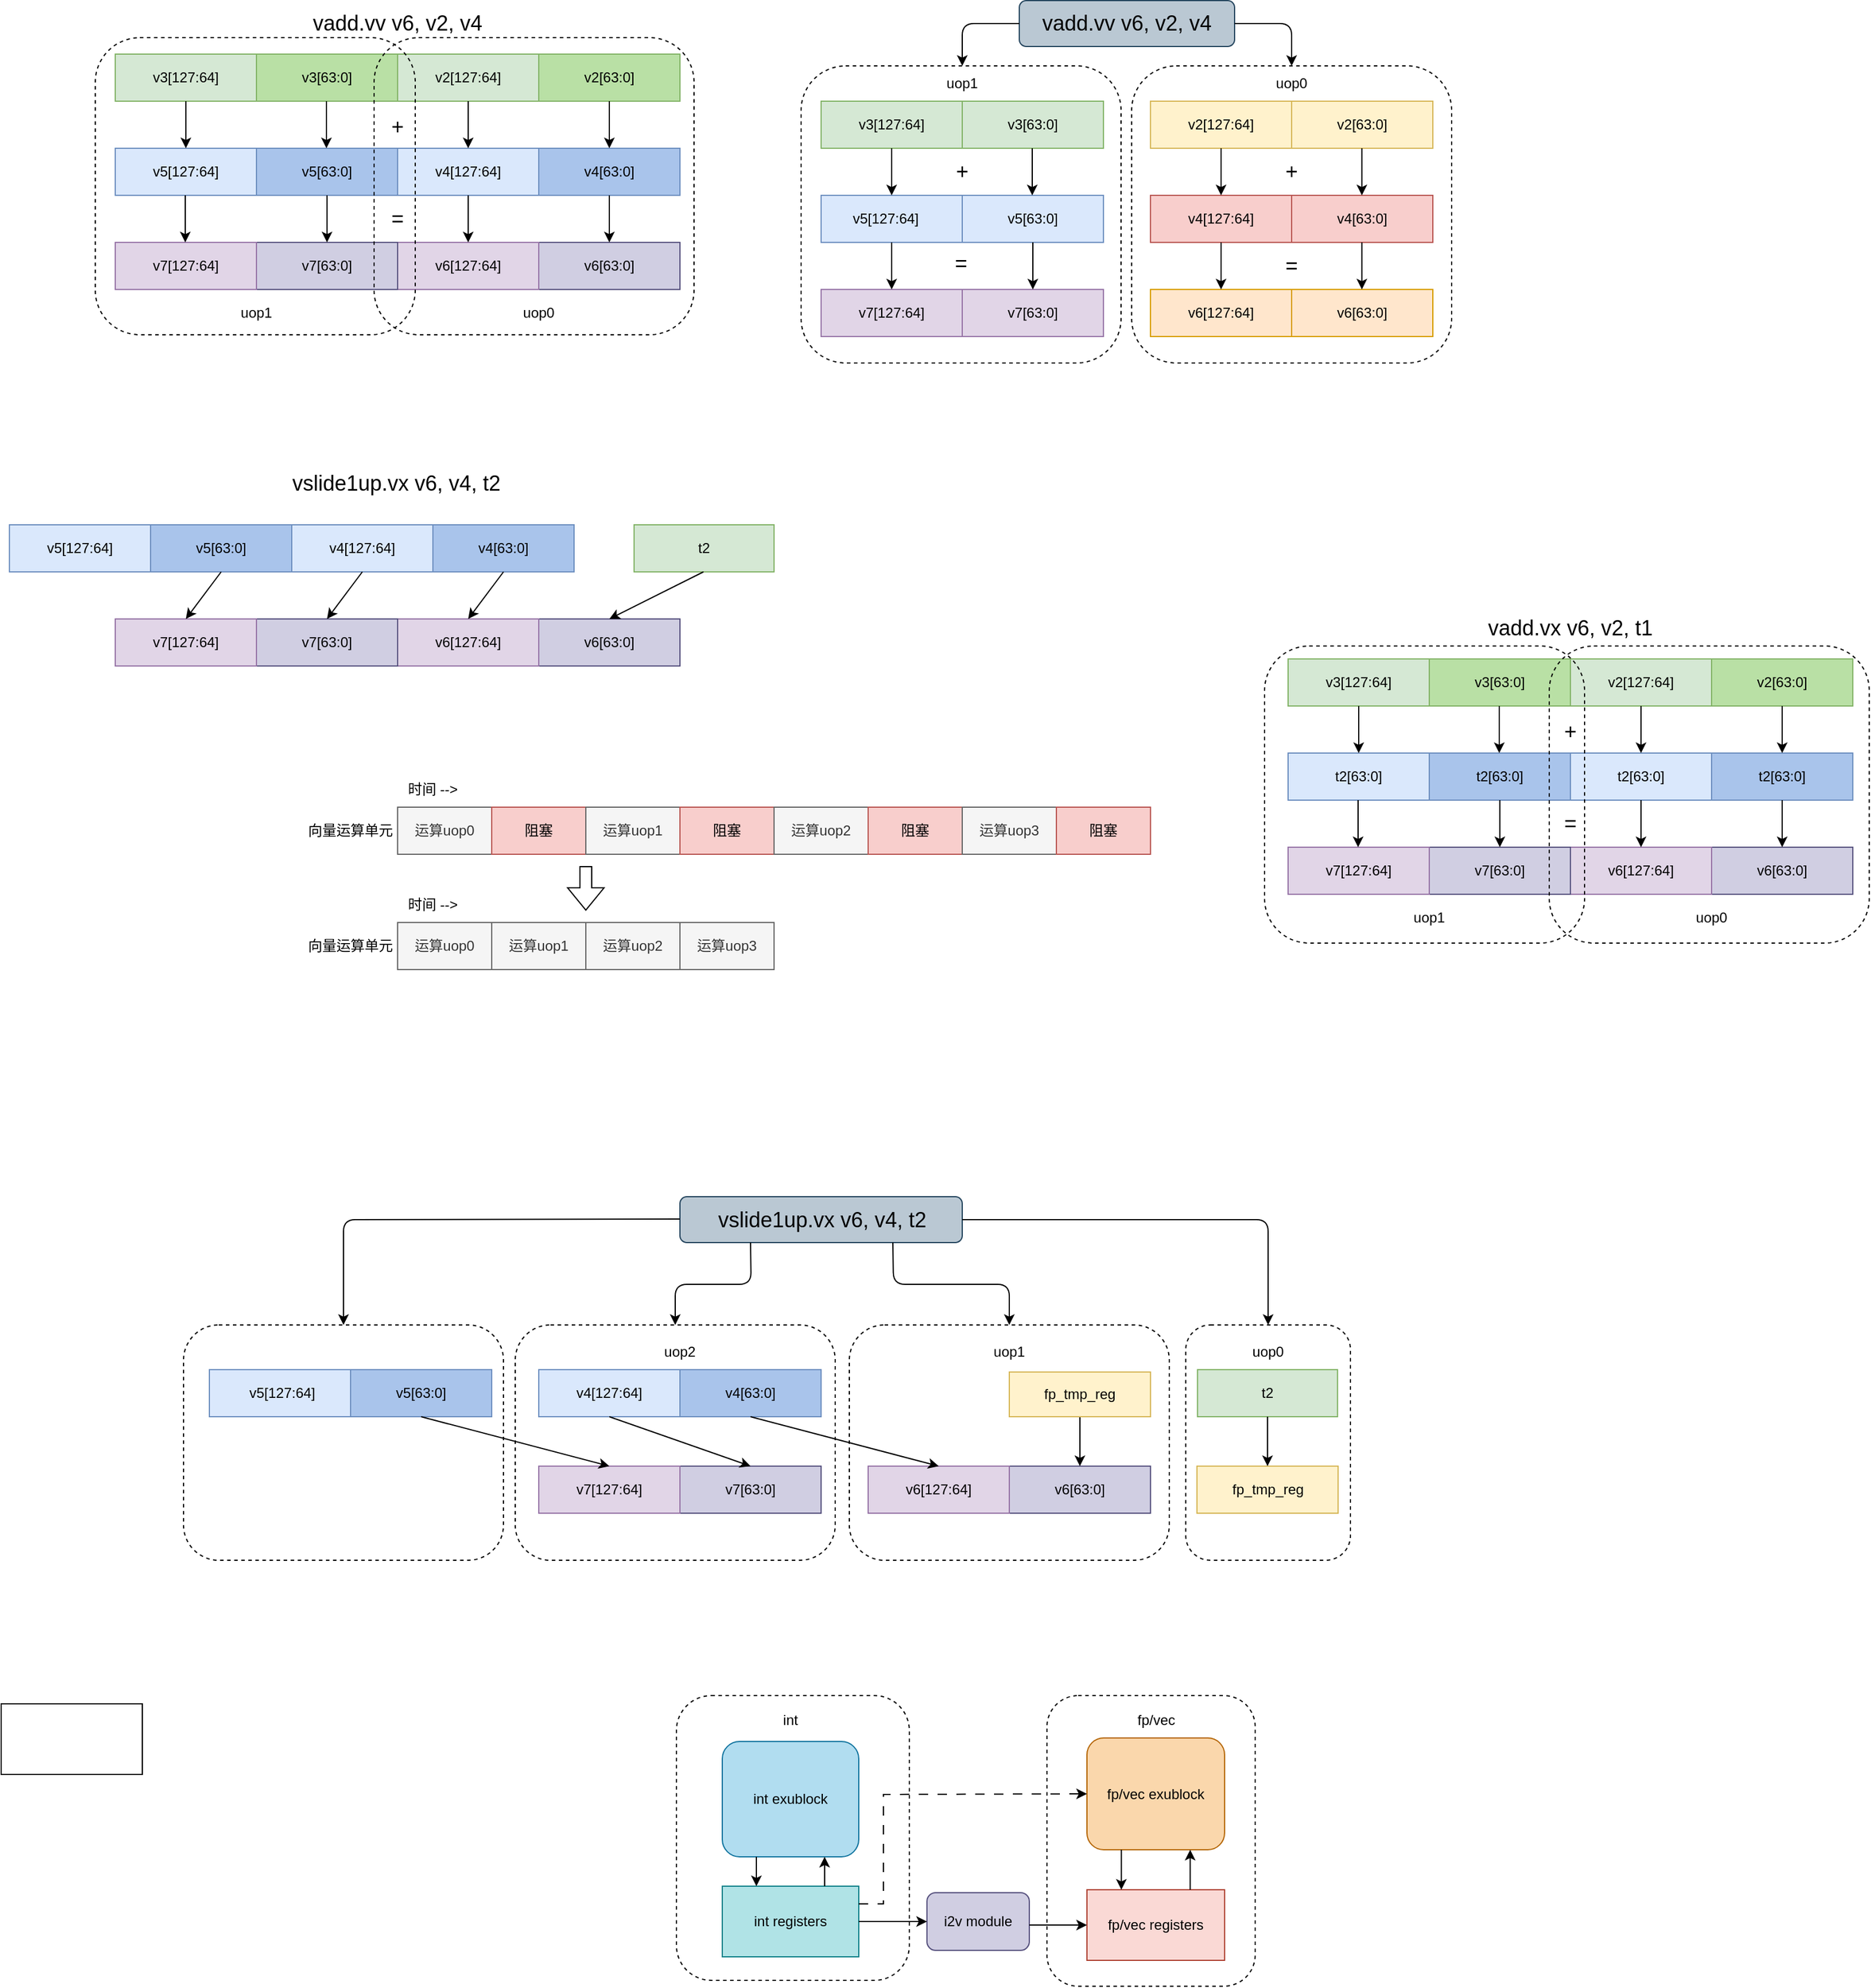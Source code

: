 <mxfile version="22.0.8" type="github">
  <diagram name="第 1 页" id="FMDYcHruHx87ImfanRCs">
    <mxGraphModel dx="1636" dy="1133" grid="0" gridSize="10" guides="1" tooltips="1" connect="1" arrows="1" fold="1" page="0" pageScale="1" pageWidth="827" pageHeight="1169" math="0" shadow="0">
      <root>
        <mxCell id="0" />
        <mxCell id="1" parent="0" />
        <mxCell id="nwcWhuCMGvPARK6hTbSf-47" value="" style="rounded=1;whiteSpace=wrap;html=1;dashed=1;" vertex="1" parent="1">
          <mxGeometry x="952" y="1515" width="177" height="247" as="geometry" />
        </mxCell>
        <mxCell id="nwcWhuCMGvPARK6hTbSf-46" value="" style="rounded=1;whiteSpace=wrap;html=1;dashed=1;" vertex="1" parent="1">
          <mxGeometry x="637" y="1515" width="198" height="242" as="geometry" />
        </mxCell>
        <mxCell id="shXEQwMUXTswchXLRd_X-8" value="" style="rounded=1;whiteSpace=wrap;html=1;dashed=1;" parent="1" vertex="1">
          <mxGeometry x="1070" y="1200" width="140" height="200" as="geometry" />
        </mxCell>
        <mxCell id="shXEQwMUXTswchXLRd_X-7" value="" style="rounded=1;whiteSpace=wrap;html=1;dashed=1;" parent="1" vertex="1">
          <mxGeometry x="218" y="1200" width="272" height="200" as="geometry" />
        </mxCell>
        <mxCell id="shXEQwMUXTswchXLRd_X-6" value="" style="rounded=1;whiteSpace=wrap;html=1;dashed=1;" parent="1" vertex="1">
          <mxGeometry x="500" y="1200" width="272" height="200" as="geometry" />
        </mxCell>
        <mxCell id="shXEQwMUXTswchXLRd_X-4" value="" style="rounded=1;whiteSpace=wrap;html=1;dashed=1;" parent="1" vertex="1">
          <mxGeometry x="784" y="1200" width="272" height="200" as="geometry" />
        </mxCell>
        <mxCell id="zCqq2SSyFPtlHi65_bJa-1" value="" style="rounded=1;whiteSpace=wrap;html=1;fillColor=#bac8d3;strokeColor=#23445d;" parent="1" vertex="1">
          <mxGeometry x="928.5" y="74.5" width="183" height="39" as="geometry" />
        </mxCell>
        <mxCell id="wy_IWel_Dc7Mo03PEmRR-122" value="" style="rounded=1;whiteSpace=wrap;html=1;dashed=1;" parent="1" vertex="1">
          <mxGeometry x="1024" y="130" width="272" height="252.5" as="geometry" />
        </mxCell>
        <mxCell id="wy_IWel_Dc7Mo03PEmRR-105" value="" style="rounded=1;whiteSpace=wrap;html=1;dashed=1;" parent="1" vertex="1">
          <mxGeometry x="743" y="130" width="272" height="252.5" as="geometry" />
        </mxCell>
        <mxCell id="cZkUHqmXnmO7Fv6U_V5v-17" value="" style="rounded=0;whiteSpace=wrap;html=1;fillColor=#B9E0A5;strokeColor=#82b366;" parent="1" vertex="1">
          <mxGeometry x="520" y="120" width="120" height="40" as="geometry" />
        </mxCell>
        <mxCell id="cZkUHqmXnmO7Fv6U_V5v-18" value="" style="rounded=0;whiteSpace=wrap;html=1;fillColor=#d5e8d4;strokeColor=#82b366;" parent="1" vertex="1">
          <mxGeometry x="400" y="120" width="120" height="40" as="geometry" />
        </mxCell>
        <mxCell id="cZkUHqmXnmO7Fv6U_V5v-19" value="" style="rounded=0;whiteSpace=wrap;html=1;fillColor=#B9E0A5;strokeColor=#82b366;" parent="1" vertex="1">
          <mxGeometry x="280" y="120" width="120" height="40" as="geometry" />
        </mxCell>
        <mxCell id="cZkUHqmXnmO7Fv6U_V5v-20" value="" style="rounded=0;whiteSpace=wrap;html=1;fillColor=#d5e8d4;strokeColor=#82b366;" parent="1" vertex="1">
          <mxGeometry x="160" y="120" width="120" height="40" as="geometry" />
        </mxCell>
        <mxCell id="cZkUHqmXnmO7Fv6U_V5v-26" value="v3[127:64]" style="text;html=1;strokeColor=none;fillColor=none;align=center;verticalAlign=middle;whiteSpace=wrap;rounded=0;" parent="1" vertex="1">
          <mxGeometry x="190" y="125" width="60" height="30" as="geometry" />
        </mxCell>
        <mxCell id="cZkUHqmXnmO7Fv6U_V5v-30" value="v3[63:0]" style="text;html=1;strokeColor=none;fillColor=none;align=center;verticalAlign=middle;whiteSpace=wrap;rounded=0;" parent="1" vertex="1">
          <mxGeometry x="310" y="125" width="60" height="30" as="geometry" />
        </mxCell>
        <mxCell id="cZkUHqmXnmO7Fv6U_V5v-32" value="v2[127:64]" style="text;html=1;strokeColor=none;fillColor=none;align=center;verticalAlign=middle;whiteSpace=wrap;rounded=0;" parent="1" vertex="1">
          <mxGeometry x="430" y="125" width="60" height="30" as="geometry" />
        </mxCell>
        <mxCell id="cZkUHqmXnmO7Fv6U_V5v-34" value="v2[63:0]" style="text;html=1;strokeColor=none;fillColor=none;align=center;verticalAlign=middle;whiteSpace=wrap;rounded=0;" parent="1" vertex="1">
          <mxGeometry x="550" y="125" width="60" height="30" as="geometry" />
        </mxCell>
        <mxCell id="cZkUHqmXnmO7Fv6U_V5v-47" value="" style="rounded=0;whiteSpace=wrap;html=1;fillColor=#A9C4EB;strokeColor=#6c8ebf;" parent="1" vertex="1">
          <mxGeometry x="520" y="200" width="120" height="40" as="geometry" />
        </mxCell>
        <mxCell id="cZkUHqmXnmO7Fv6U_V5v-48" value="" style="rounded=0;whiteSpace=wrap;html=1;fillColor=#dae8fc;strokeColor=#6c8ebf;" parent="1" vertex="1">
          <mxGeometry x="400" y="200" width="120" height="40" as="geometry" />
        </mxCell>
        <mxCell id="cZkUHqmXnmO7Fv6U_V5v-49" value="" style="rounded=0;whiteSpace=wrap;html=1;fillColor=#A9C4EB;strokeColor=#6c8ebf;" parent="1" vertex="1">
          <mxGeometry x="280" y="200" width="120" height="40" as="geometry" />
        </mxCell>
        <mxCell id="cZkUHqmXnmO7Fv6U_V5v-50" value="" style="rounded=0;whiteSpace=wrap;html=1;fillColor=#dae8fc;strokeColor=#6c8ebf;" parent="1" vertex="1">
          <mxGeometry x="160" y="200" width="120" height="40" as="geometry" />
        </mxCell>
        <mxCell id="cZkUHqmXnmO7Fv6U_V5v-51" value="v5[127:64]" style="text;html=1;strokeColor=none;fillColor=none;align=center;verticalAlign=middle;whiteSpace=wrap;rounded=0;" parent="1" vertex="1">
          <mxGeometry x="190" y="205" width="60" height="30" as="geometry" />
        </mxCell>
        <mxCell id="cZkUHqmXnmO7Fv6U_V5v-52" value="v5[63:0]" style="text;html=1;strokeColor=none;fillColor=none;align=center;verticalAlign=middle;whiteSpace=wrap;rounded=0;" parent="1" vertex="1">
          <mxGeometry x="310" y="205" width="60" height="30" as="geometry" />
        </mxCell>
        <mxCell id="cZkUHqmXnmO7Fv6U_V5v-53" value="v4[127:64]" style="text;html=1;strokeColor=none;fillColor=none;align=center;verticalAlign=middle;whiteSpace=wrap;rounded=0;" parent="1" vertex="1">
          <mxGeometry x="430" y="205" width="60" height="30" as="geometry" />
        </mxCell>
        <mxCell id="cZkUHqmXnmO7Fv6U_V5v-54" value="v4[63:0]" style="text;html=1;strokeColor=none;fillColor=none;align=center;verticalAlign=middle;whiteSpace=wrap;rounded=0;" parent="1" vertex="1">
          <mxGeometry x="550" y="205" width="60" height="30" as="geometry" />
        </mxCell>
        <mxCell id="cZkUHqmXnmO7Fv6U_V5v-55" value="" style="rounded=0;whiteSpace=wrap;html=1;fillColor=#d0cee2;strokeColor=#56517e;" parent="1" vertex="1">
          <mxGeometry x="400" y="280" width="240" height="40" as="geometry" />
        </mxCell>
        <mxCell id="cZkUHqmXnmO7Fv6U_V5v-56" value="" style="rounded=0;whiteSpace=wrap;html=1;fillColor=#e1d5e7;strokeColor=#9673a6;" parent="1" vertex="1">
          <mxGeometry x="400" y="280" width="120" height="40" as="geometry" />
        </mxCell>
        <mxCell id="cZkUHqmXnmO7Fv6U_V5v-57" value="" style="rounded=0;whiteSpace=wrap;html=1;fillColor=#d0cee2;strokeColor=#56517e;" parent="1" vertex="1">
          <mxGeometry x="280" y="280" width="120" height="40" as="geometry" />
        </mxCell>
        <mxCell id="cZkUHqmXnmO7Fv6U_V5v-58" value="" style="rounded=0;whiteSpace=wrap;html=1;fillColor=#e1d5e7;strokeColor=#9673a6;" parent="1" vertex="1">
          <mxGeometry x="160" y="280" width="120" height="40" as="geometry" />
        </mxCell>
        <mxCell id="cZkUHqmXnmO7Fv6U_V5v-59" value="v7[127:64]" style="text;html=1;strokeColor=none;fillColor=none;align=center;verticalAlign=middle;whiteSpace=wrap;rounded=0;" parent="1" vertex="1">
          <mxGeometry x="190" y="285" width="60" height="30" as="geometry" />
        </mxCell>
        <mxCell id="cZkUHqmXnmO7Fv6U_V5v-60" value="v7[63:0]" style="text;html=1;strokeColor=none;fillColor=none;align=center;verticalAlign=middle;whiteSpace=wrap;rounded=0;" parent="1" vertex="1">
          <mxGeometry x="310" y="285" width="60" height="30" as="geometry" />
        </mxCell>
        <mxCell id="cZkUHqmXnmO7Fv6U_V5v-61" value="v6[127:64]" style="text;html=1;strokeColor=none;fillColor=none;align=center;verticalAlign=middle;whiteSpace=wrap;rounded=0;" parent="1" vertex="1">
          <mxGeometry x="430" y="285" width="60" height="30" as="geometry" />
        </mxCell>
        <mxCell id="cZkUHqmXnmO7Fv6U_V5v-62" value="v6[63:0]" style="text;html=1;strokeColor=none;fillColor=none;align=center;verticalAlign=middle;whiteSpace=wrap;rounded=0;" parent="1" vertex="1">
          <mxGeometry x="550" y="285" width="60" height="30" as="geometry" />
        </mxCell>
        <mxCell id="wy_IWel_Dc7Mo03PEmRR-1" value="&lt;font style=&quot;font-size: 18px;&quot;&gt;+&lt;/font&gt;" style="text;html=1;strokeColor=none;fillColor=none;align=center;verticalAlign=middle;whiteSpace=wrap;rounded=0;" parent="1" vertex="1">
          <mxGeometry x="370" y="167" width="60" height="30" as="geometry" />
        </mxCell>
        <mxCell id="wy_IWel_Dc7Mo03PEmRR-2" value="&lt;font style=&quot;font-size: 18px;&quot;&gt;=&lt;/font&gt;" style="text;html=1;strokeColor=none;fillColor=none;align=center;verticalAlign=middle;whiteSpace=wrap;rounded=0;" parent="1" vertex="1">
          <mxGeometry x="370" y="245" width="60" height="30" as="geometry" />
        </mxCell>
        <mxCell id="wy_IWel_Dc7Mo03PEmRR-4" value="&lt;font style=&quot;font-size: 18px;&quot;&gt;vadd.vv v6, v2, v4&lt;/font&gt;" style="text;html=1;strokeColor=none;fillColor=none;align=center;verticalAlign=middle;whiteSpace=wrap;rounded=0;" parent="1" vertex="1">
          <mxGeometry x="310" y="79" width="180" height="30" as="geometry" />
        </mxCell>
        <mxCell id="wy_IWel_Dc7Mo03PEmRR-19" value="" style="endArrow=classic;html=1;rounded=0;exitX=0.5;exitY=1;exitDx=0;exitDy=0;" parent="1" source="cZkUHqmXnmO7Fv6U_V5v-20" edge="1">
          <mxGeometry width="50" height="50" relative="1" as="geometry">
            <mxPoint x="800" y="610" as="sourcePoint" />
            <mxPoint x="220" y="200" as="targetPoint" />
          </mxGeometry>
        </mxCell>
        <mxCell id="wy_IWel_Dc7Mo03PEmRR-20" value="" style="endArrow=classic;html=1;rounded=0;exitX=0.5;exitY=1;exitDx=0;exitDy=0;" parent="1" edge="1">
          <mxGeometry width="50" height="50" relative="1" as="geometry">
            <mxPoint x="219.5" y="240" as="sourcePoint" />
            <mxPoint x="219.5" y="280" as="targetPoint" />
          </mxGeometry>
        </mxCell>
        <mxCell id="wy_IWel_Dc7Mo03PEmRR-21" value="" style="endArrow=classic;html=1;rounded=0;exitX=0.5;exitY=1;exitDx=0;exitDy=0;" parent="1" edge="1">
          <mxGeometry width="50" height="50" relative="1" as="geometry">
            <mxPoint x="339.5" y="160" as="sourcePoint" />
            <mxPoint x="339.5" y="200" as="targetPoint" />
          </mxGeometry>
        </mxCell>
        <mxCell id="wy_IWel_Dc7Mo03PEmRR-24" value="" style="endArrow=classic;html=1;rounded=0;exitX=0.5;exitY=1;exitDx=0;exitDy=0;entryX=0.5;entryY=0;entryDx=0;entryDy=0;" parent="1" source="cZkUHqmXnmO7Fv6U_V5v-49" target="cZkUHqmXnmO7Fv6U_V5v-57" edge="1">
          <mxGeometry width="50" height="50" relative="1" as="geometry">
            <mxPoint x="260" y="200" as="sourcePoint" />
            <mxPoint x="260" y="240" as="targetPoint" />
          </mxGeometry>
        </mxCell>
        <mxCell id="wy_IWel_Dc7Mo03PEmRR-25" value="" style="endArrow=classic;html=1;rounded=0;exitX=0.5;exitY=1;exitDx=0;exitDy=0;entryX=0.5;entryY=0;entryDx=0;entryDy=0;" parent="1" source="cZkUHqmXnmO7Fv6U_V5v-18" target="cZkUHqmXnmO7Fv6U_V5v-48" edge="1">
          <mxGeometry width="50" height="50" relative="1" as="geometry">
            <mxPoint x="349.5" y="170" as="sourcePoint" />
            <mxPoint x="349.5" y="210" as="targetPoint" />
          </mxGeometry>
        </mxCell>
        <mxCell id="wy_IWel_Dc7Mo03PEmRR-26" value="" style="endArrow=classic;html=1;rounded=0;exitX=0.5;exitY=1;exitDx=0;exitDy=0;entryX=0.5;entryY=0;entryDx=0;entryDy=0;" parent="1" source="cZkUHqmXnmO7Fv6U_V5v-17" target="cZkUHqmXnmO7Fv6U_V5v-47" edge="1">
          <mxGeometry width="50" height="50" relative="1" as="geometry">
            <mxPoint x="470" y="170" as="sourcePoint" />
            <mxPoint x="470" y="210" as="targetPoint" />
          </mxGeometry>
        </mxCell>
        <mxCell id="wy_IWel_Dc7Mo03PEmRR-27" value="" style="endArrow=classic;html=1;rounded=0;exitX=0.5;exitY=1;exitDx=0;exitDy=0;entryX=0.5;entryY=0;entryDx=0;entryDy=0;" parent="1" source="cZkUHqmXnmO7Fv6U_V5v-48" target="cZkUHqmXnmO7Fv6U_V5v-56" edge="1">
          <mxGeometry width="50" height="50" relative="1" as="geometry">
            <mxPoint x="590" y="170" as="sourcePoint" />
            <mxPoint x="590" y="210" as="targetPoint" />
          </mxGeometry>
        </mxCell>
        <mxCell id="wy_IWel_Dc7Mo03PEmRR-28" value="" style="endArrow=classic;html=1;rounded=0;exitX=0.5;exitY=1;exitDx=0;exitDy=0;entryX=0.75;entryY=0;entryDx=0;entryDy=0;" parent="1" source="cZkUHqmXnmO7Fv6U_V5v-47" target="cZkUHqmXnmO7Fv6U_V5v-55" edge="1">
          <mxGeometry width="50" height="50" relative="1" as="geometry">
            <mxPoint x="470" y="245" as="sourcePoint" />
            <mxPoint x="470" y="290" as="targetPoint" />
          </mxGeometry>
        </mxCell>
        <mxCell id="wy_IWel_Dc7Mo03PEmRR-37" value="" style="rounded=0;whiteSpace=wrap;html=1;fillColor=#A9C4EB;strokeColor=#6c8ebf;" parent="1" vertex="1">
          <mxGeometry x="430" y="520" width="120" height="40" as="geometry" />
        </mxCell>
        <mxCell id="wy_IWel_Dc7Mo03PEmRR-38" value="" style="rounded=0;whiteSpace=wrap;html=1;fillColor=#dae8fc;strokeColor=#6c8ebf;" parent="1" vertex="1">
          <mxGeometry x="310" y="520" width="120" height="40" as="geometry" />
        </mxCell>
        <mxCell id="wy_IWel_Dc7Mo03PEmRR-39" value="" style="rounded=0;whiteSpace=wrap;html=1;fillColor=#A9C4EB;strokeColor=#6c8ebf;" parent="1" vertex="1">
          <mxGeometry x="190" y="520" width="120" height="40" as="geometry" />
        </mxCell>
        <mxCell id="wy_IWel_Dc7Mo03PEmRR-40" value="" style="rounded=0;whiteSpace=wrap;html=1;fillColor=#dae8fc;strokeColor=#6c8ebf;" parent="1" vertex="1">
          <mxGeometry x="70" y="520" width="120" height="40" as="geometry" />
        </mxCell>
        <mxCell id="wy_IWel_Dc7Mo03PEmRR-41" value="v5[127:64]" style="text;html=1;strokeColor=none;fillColor=none;align=center;verticalAlign=middle;whiteSpace=wrap;rounded=0;" parent="1" vertex="1">
          <mxGeometry x="100" y="525" width="60" height="30" as="geometry" />
        </mxCell>
        <mxCell id="wy_IWel_Dc7Mo03PEmRR-42" value="v5[63:0]" style="text;html=1;strokeColor=none;fillColor=none;align=center;verticalAlign=middle;whiteSpace=wrap;rounded=0;" parent="1" vertex="1">
          <mxGeometry x="220" y="525" width="60" height="30" as="geometry" />
        </mxCell>
        <mxCell id="wy_IWel_Dc7Mo03PEmRR-43" value="v4[127:64]" style="text;html=1;strokeColor=none;fillColor=none;align=center;verticalAlign=middle;whiteSpace=wrap;rounded=0;" parent="1" vertex="1">
          <mxGeometry x="340" y="525" width="60" height="30" as="geometry" />
        </mxCell>
        <mxCell id="wy_IWel_Dc7Mo03PEmRR-44" value="v4[63:0]" style="text;html=1;strokeColor=none;fillColor=none;align=center;verticalAlign=middle;whiteSpace=wrap;rounded=0;" parent="1" vertex="1">
          <mxGeometry x="460" y="525" width="60" height="30" as="geometry" />
        </mxCell>
        <mxCell id="wy_IWel_Dc7Mo03PEmRR-45" value="" style="rounded=0;whiteSpace=wrap;html=1;fillColor=#d0cee2;strokeColor=#56517e;" parent="1" vertex="1">
          <mxGeometry x="400" y="600" width="240" height="40" as="geometry" />
        </mxCell>
        <mxCell id="wy_IWel_Dc7Mo03PEmRR-46" value="" style="rounded=0;whiteSpace=wrap;html=1;fillColor=#e1d5e7;strokeColor=#9673a6;" parent="1" vertex="1">
          <mxGeometry x="400" y="600" width="120" height="40" as="geometry" />
        </mxCell>
        <mxCell id="wy_IWel_Dc7Mo03PEmRR-47" value="" style="rounded=0;whiteSpace=wrap;html=1;fillColor=#d0cee2;strokeColor=#56517e;" parent="1" vertex="1">
          <mxGeometry x="280" y="600" width="120" height="40" as="geometry" />
        </mxCell>
        <mxCell id="wy_IWel_Dc7Mo03PEmRR-48" value="" style="rounded=0;whiteSpace=wrap;html=1;fillColor=#e1d5e7;strokeColor=#9673a6;" parent="1" vertex="1">
          <mxGeometry x="160" y="600" width="120" height="40" as="geometry" />
        </mxCell>
        <mxCell id="wy_IWel_Dc7Mo03PEmRR-49" value="v7[127:64]" style="text;html=1;strokeColor=none;fillColor=none;align=center;verticalAlign=middle;whiteSpace=wrap;rounded=0;" parent="1" vertex="1">
          <mxGeometry x="190" y="605" width="60" height="30" as="geometry" />
        </mxCell>
        <mxCell id="wy_IWel_Dc7Mo03PEmRR-50" value="v7[63:0]" style="text;html=1;strokeColor=none;fillColor=none;align=center;verticalAlign=middle;whiteSpace=wrap;rounded=0;" parent="1" vertex="1">
          <mxGeometry x="310" y="605" width="60" height="30" as="geometry" />
        </mxCell>
        <mxCell id="wy_IWel_Dc7Mo03PEmRR-51" value="v6[127:64]" style="text;html=1;strokeColor=none;fillColor=none;align=center;verticalAlign=middle;whiteSpace=wrap;rounded=0;" parent="1" vertex="1">
          <mxGeometry x="430" y="605" width="60" height="30" as="geometry" />
        </mxCell>
        <mxCell id="wy_IWel_Dc7Mo03PEmRR-52" value="v6[63:0]" style="text;html=1;strokeColor=none;fillColor=none;align=center;verticalAlign=middle;whiteSpace=wrap;rounded=0;" parent="1" vertex="1">
          <mxGeometry x="550" y="605" width="60" height="30" as="geometry" />
        </mxCell>
        <mxCell id="wy_IWel_Dc7Mo03PEmRR-55" value="&lt;font style=&quot;font-size: 18px;&quot;&gt;vslide1up.vx v6, v4, t2&lt;/font&gt;" style="text;html=1;strokeColor=none;fillColor=none;align=center;verticalAlign=middle;whiteSpace=wrap;rounded=0;" parent="1" vertex="1">
          <mxGeometry x="280" y="470" width="238" height="30" as="geometry" />
        </mxCell>
        <mxCell id="wy_IWel_Dc7Mo03PEmRR-59" value="" style="endArrow=classic;html=1;rounded=0;exitX=0.5;exitY=1;exitDx=0;exitDy=0;entryX=0.5;entryY=0;entryDx=0;entryDy=0;" parent="1" source="wy_IWel_Dc7Mo03PEmRR-39" target="wy_IWel_Dc7Mo03PEmRR-48" edge="1">
          <mxGeometry width="50" height="50" relative="1" as="geometry">
            <mxPoint x="260" y="520" as="sourcePoint" />
            <mxPoint x="260" y="560" as="targetPoint" />
          </mxGeometry>
        </mxCell>
        <mxCell id="wy_IWel_Dc7Mo03PEmRR-62" value="" style="endArrow=classic;html=1;rounded=0;exitX=0.5;exitY=1;exitDx=0;exitDy=0;entryX=0.5;entryY=0;entryDx=0;entryDy=0;" parent="1" source="wy_IWel_Dc7Mo03PEmRR-38" target="wy_IWel_Dc7Mo03PEmRR-47" edge="1">
          <mxGeometry width="50" height="50" relative="1" as="geometry">
            <mxPoint x="590" y="490" as="sourcePoint" />
            <mxPoint x="590" y="530" as="targetPoint" />
          </mxGeometry>
        </mxCell>
        <mxCell id="wy_IWel_Dc7Mo03PEmRR-63" value="" style="endArrow=classic;html=1;rounded=0;exitX=0.5;exitY=1;exitDx=0;exitDy=0;entryX=0.5;entryY=0;entryDx=0;entryDy=0;" parent="1" source="wy_IWel_Dc7Mo03PEmRR-37" target="wy_IWel_Dc7Mo03PEmRR-46" edge="1">
          <mxGeometry width="50" height="50" relative="1" as="geometry">
            <mxPoint x="470" y="565" as="sourcePoint" />
            <mxPoint x="470" y="610" as="targetPoint" />
          </mxGeometry>
        </mxCell>
        <mxCell id="wy_IWel_Dc7Mo03PEmRR-66" value="t2" style="rounded=0;whiteSpace=wrap;html=1;fillColor=#d5e8d4;strokeColor=#82b366;" parent="1" vertex="1">
          <mxGeometry x="601" y="520" width="119" height="40" as="geometry" />
        </mxCell>
        <mxCell id="wy_IWel_Dc7Mo03PEmRR-67" value="" style="endArrow=classic;html=1;rounded=0;entryX=0.75;entryY=0;entryDx=0;entryDy=0;" parent="1" target="wy_IWel_Dc7Mo03PEmRR-45" edge="1">
          <mxGeometry width="50" height="50" relative="1" as="geometry">
            <mxPoint x="660" y="560" as="sourcePoint" />
            <mxPoint x="420" y="390" as="targetPoint" />
          </mxGeometry>
        </mxCell>
        <mxCell id="wy_IWel_Dc7Mo03PEmRR-68" value="" style="rounded=0;whiteSpace=wrap;html=1;fillColor=#fff2cc;strokeColor=#d6b656;" parent="1" vertex="1">
          <mxGeometry x="1160" y="160" width="120" height="40" as="geometry" />
        </mxCell>
        <mxCell id="wy_IWel_Dc7Mo03PEmRR-69" value="" style="rounded=0;whiteSpace=wrap;html=1;fillColor=#fff2cc;strokeColor=#d6b656;" parent="1" vertex="1">
          <mxGeometry x="1040" y="160" width="120" height="40" as="geometry" />
        </mxCell>
        <mxCell id="wy_IWel_Dc7Mo03PEmRR-70" value="" style="rounded=0;whiteSpace=wrap;html=1;fillColor=#d5e8d4;strokeColor=#82b366;" parent="1" vertex="1">
          <mxGeometry x="880" y="160" width="120" height="40" as="geometry" />
        </mxCell>
        <mxCell id="wy_IWel_Dc7Mo03PEmRR-71" value="" style="rounded=0;whiteSpace=wrap;html=1;fillColor=#d5e8d4;strokeColor=#82b366;" parent="1" vertex="1">
          <mxGeometry x="760" y="160" width="120" height="40" as="geometry" />
        </mxCell>
        <mxCell id="wy_IWel_Dc7Mo03PEmRR-72" value="v3[127:64]" style="text;html=1;strokeColor=none;fillColor=none;align=center;verticalAlign=middle;whiteSpace=wrap;rounded=0;" parent="1" vertex="1">
          <mxGeometry x="790" y="165" width="60" height="30" as="geometry" />
        </mxCell>
        <mxCell id="wy_IWel_Dc7Mo03PEmRR-73" value="v3[63:0]" style="text;html=1;strokeColor=none;fillColor=none;align=center;verticalAlign=middle;whiteSpace=wrap;rounded=0;" parent="1" vertex="1">
          <mxGeometry x="910" y="165" width="60" height="30" as="geometry" />
        </mxCell>
        <mxCell id="wy_IWel_Dc7Mo03PEmRR-74" value="v2[127:64]" style="text;html=1;strokeColor=none;fillColor=none;align=center;verticalAlign=middle;whiteSpace=wrap;rounded=0;" parent="1" vertex="1">
          <mxGeometry x="1070" y="165" width="60" height="30" as="geometry" />
        </mxCell>
        <mxCell id="wy_IWel_Dc7Mo03PEmRR-75" value="v2[63:0]" style="text;html=1;strokeColor=none;fillColor=none;align=center;verticalAlign=middle;whiteSpace=wrap;rounded=0;" parent="1" vertex="1">
          <mxGeometry x="1190" y="165" width="60" height="30" as="geometry" />
        </mxCell>
        <mxCell id="wy_IWel_Dc7Mo03PEmRR-76" value="" style="rounded=0;whiteSpace=wrap;html=1;fillColor=#f8cecc;strokeColor=#b85450;" parent="1" vertex="1">
          <mxGeometry x="1160" y="240" width="120" height="40" as="geometry" />
        </mxCell>
        <mxCell id="wy_IWel_Dc7Mo03PEmRR-77" value="" style="rounded=0;whiteSpace=wrap;html=1;fillColor=#f8cecc;strokeColor=#b85450;" parent="1" vertex="1">
          <mxGeometry x="1040" y="240" width="120" height="40" as="geometry" />
        </mxCell>
        <mxCell id="wy_IWel_Dc7Mo03PEmRR-78" value="" style="rounded=0;whiteSpace=wrap;html=1;fillColor=#dae8fc;strokeColor=#6c8ebf;" parent="1" vertex="1">
          <mxGeometry x="880" y="240" width="120" height="40" as="geometry" />
        </mxCell>
        <mxCell id="wy_IWel_Dc7Mo03PEmRR-79" value="" style="rounded=0;whiteSpace=wrap;html=1;fillColor=#dae8fc;strokeColor=#6c8ebf;" parent="1" vertex="1">
          <mxGeometry x="760" y="240" width="120" height="40" as="geometry" />
        </mxCell>
        <mxCell id="wy_IWel_Dc7Mo03PEmRR-80" value="v5[127:64]" style="text;html=1;strokeColor=none;fillColor=none;align=center;verticalAlign=middle;whiteSpace=wrap;rounded=0;" parent="1" vertex="1">
          <mxGeometry x="785" y="245" width="60" height="30" as="geometry" />
        </mxCell>
        <mxCell id="wy_IWel_Dc7Mo03PEmRR-81" value="v5[63:0]" style="text;html=1;strokeColor=none;fillColor=none;align=center;verticalAlign=middle;whiteSpace=wrap;rounded=0;" parent="1" vertex="1">
          <mxGeometry x="910" y="245" width="60" height="30" as="geometry" />
        </mxCell>
        <mxCell id="wy_IWel_Dc7Mo03PEmRR-82" value="v4[127:64]" style="text;html=1;strokeColor=none;fillColor=none;align=center;verticalAlign=middle;whiteSpace=wrap;rounded=0;" parent="1" vertex="1">
          <mxGeometry x="1070" y="247.5" width="60" height="25" as="geometry" />
        </mxCell>
        <mxCell id="wy_IWel_Dc7Mo03PEmRR-83" value="v4[63:0]" style="text;html=1;strokeColor=none;fillColor=none;align=center;verticalAlign=middle;whiteSpace=wrap;rounded=0;" parent="1" vertex="1">
          <mxGeometry x="1190" y="245" width="60" height="30" as="geometry" />
        </mxCell>
        <mxCell id="wy_IWel_Dc7Mo03PEmRR-84" value="" style="rounded=0;whiteSpace=wrap;html=1;fillColor=#ffe6cc;strokeColor=#d79b00;" parent="1" vertex="1">
          <mxGeometry x="1160" y="320" width="120" height="40" as="geometry" />
        </mxCell>
        <mxCell id="wy_IWel_Dc7Mo03PEmRR-85" value="" style="rounded=0;whiteSpace=wrap;html=1;fillColor=#ffe6cc;strokeColor=#d79b00;" parent="1" vertex="1">
          <mxGeometry x="1040" y="320" width="120" height="40" as="geometry" />
        </mxCell>
        <mxCell id="wy_IWel_Dc7Mo03PEmRR-86" value="" style="rounded=0;whiteSpace=wrap;html=1;fillColor=#e1d5e7;strokeColor=#9673a6;" parent="1" vertex="1">
          <mxGeometry x="880" y="320" width="120" height="40" as="geometry" />
        </mxCell>
        <mxCell id="wy_IWel_Dc7Mo03PEmRR-87" value="" style="rounded=0;whiteSpace=wrap;html=1;fillColor=#e1d5e7;strokeColor=#9673a6;" parent="1" vertex="1">
          <mxGeometry x="760" y="320" width="120" height="40" as="geometry" />
        </mxCell>
        <mxCell id="wy_IWel_Dc7Mo03PEmRR-88" value="v7[127:64]" style="text;html=1;strokeColor=none;fillColor=none;align=center;verticalAlign=middle;whiteSpace=wrap;rounded=0;" parent="1" vertex="1">
          <mxGeometry x="790" y="325" width="60" height="30" as="geometry" />
        </mxCell>
        <mxCell id="wy_IWel_Dc7Mo03PEmRR-89" value="v7[63:0]" style="text;html=1;strokeColor=none;fillColor=none;align=center;verticalAlign=middle;whiteSpace=wrap;rounded=0;" parent="1" vertex="1">
          <mxGeometry x="910" y="325" width="60" height="30" as="geometry" />
        </mxCell>
        <mxCell id="wy_IWel_Dc7Mo03PEmRR-90" value="v6[127:64]" style="text;html=1;strokeColor=none;fillColor=none;align=center;verticalAlign=middle;whiteSpace=wrap;rounded=0;" parent="1" vertex="1">
          <mxGeometry x="1070" y="325" width="60" height="30" as="geometry" />
        </mxCell>
        <mxCell id="wy_IWel_Dc7Mo03PEmRR-91" value="v6[63:0]" style="text;html=1;strokeColor=none;fillColor=none;align=center;verticalAlign=middle;whiteSpace=wrap;rounded=0;" parent="1" vertex="1">
          <mxGeometry x="1190" y="325" width="60" height="30" as="geometry" />
        </mxCell>
        <mxCell id="wy_IWel_Dc7Mo03PEmRR-94" value="&lt;font style=&quot;font-size: 18px;&quot;&gt;vadd.vv v6, v2, v4&lt;/font&gt;" style="text;html=1;strokeColor=none;fillColor=none;align=center;verticalAlign=middle;whiteSpace=wrap;rounded=0;" parent="1" vertex="1">
          <mxGeometry x="930" y="79" width="180" height="30" as="geometry" />
        </mxCell>
        <mxCell id="wy_IWel_Dc7Mo03PEmRR-95" value="" style="endArrow=classic;html=1;rounded=0;exitX=0.5;exitY=1;exitDx=0;exitDy=0;entryX=0.5;entryY=0;entryDx=0;entryDy=0;" parent="1" source="wy_IWel_Dc7Mo03PEmRR-71" target="wy_IWel_Dc7Mo03PEmRR-79" edge="1">
          <mxGeometry width="50" height="50" relative="1" as="geometry">
            <mxPoint x="1360" y="650" as="sourcePoint" />
            <mxPoint x="780" y="240" as="targetPoint" />
          </mxGeometry>
        </mxCell>
        <mxCell id="wy_IWel_Dc7Mo03PEmRR-96" value="" style="endArrow=classic;html=1;rounded=0;exitX=0.5;exitY=1;exitDx=0;exitDy=0;entryX=0.5;entryY=0;entryDx=0;entryDy=0;" parent="1" source="wy_IWel_Dc7Mo03PEmRR-79" target="wy_IWel_Dc7Mo03PEmRR-87" edge="1">
          <mxGeometry width="50" height="50" relative="1" as="geometry">
            <mxPoint x="779.5" y="280" as="sourcePoint" />
            <mxPoint x="779.5" y="320" as="targetPoint" />
          </mxGeometry>
        </mxCell>
        <mxCell id="wy_IWel_Dc7Mo03PEmRR-97" value="" style="endArrow=classic;html=1;rounded=0;exitX=0.5;exitY=1;exitDx=0;exitDy=0;" parent="1" edge="1">
          <mxGeometry width="50" height="50" relative="1" as="geometry">
            <mxPoint x="939.5" y="200" as="sourcePoint" />
            <mxPoint x="939.5" y="240" as="targetPoint" />
          </mxGeometry>
        </mxCell>
        <mxCell id="wy_IWel_Dc7Mo03PEmRR-98" value="" style="endArrow=classic;html=1;rounded=0;exitX=0.5;exitY=1;exitDx=0;exitDy=0;entryX=0.5;entryY=0;entryDx=0;entryDy=0;" parent="1" source="wy_IWel_Dc7Mo03PEmRR-78" target="wy_IWel_Dc7Mo03PEmRR-86" edge="1">
          <mxGeometry width="50" height="50" relative="1" as="geometry">
            <mxPoint x="860" y="240" as="sourcePoint" />
            <mxPoint x="860" y="280" as="targetPoint" />
          </mxGeometry>
        </mxCell>
        <mxCell id="wy_IWel_Dc7Mo03PEmRR-99" value="" style="endArrow=classic;html=1;rounded=0;exitX=0.5;exitY=1;exitDx=0;exitDy=0;entryX=0.5;entryY=0;entryDx=0;entryDy=0;" parent="1" source="wy_IWel_Dc7Mo03PEmRR-69" target="wy_IWel_Dc7Mo03PEmRR-77" edge="1">
          <mxGeometry width="50" height="50" relative="1" as="geometry">
            <mxPoint x="989.5" y="210" as="sourcePoint" />
            <mxPoint x="989.5" y="250" as="targetPoint" />
          </mxGeometry>
        </mxCell>
        <mxCell id="wy_IWel_Dc7Mo03PEmRR-100" value="" style="endArrow=classic;html=1;rounded=0;exitX=0.5;exitY=1;exitDx=0;exitDy=0;entryX=0.5;entryY=0;entryDx=0;entryDy=0;" parent="1" edge="1">
          <mxGeometry width="50" height="50" relative="1" as="geometry">
            <mxPoint x="1219.71" y="200" as="sourcePoint" />
            <mxPoint x="1219.71" y="240" as="targetPoint" />
          </mxGeometry>
        </mxCell>
        <mxCell id="wy_IWel_Dc7Mo03PEmRR-101" value="" style="endArrow=classic;html=1;rounded=0;exitX=0.5;exitY=1;exitDx=0;exitDy=0;entryX=0.5;entryY=0;entryDx=0;entryDy=0;" parent="1" source="wy_IWel_Dc7Mo03PEmRR-77" target="wy_IWel_Dc7Mo03PEmRR-85" edge="1">
          <mxGeometry width="50" height="50" relative="1" as="geometry">
            <mxPoint x="1230" y="210" as="sourcePoint" />
            <mxPoint x="1230" y="250" as="targetPoint" />
          </mxGeometry>
        </mxCell>
        <mxCell id="wy_IWel_Dc7Mo03PEmRR-102" value="" style="endArrow=classic;html=1;rounded=0;exitX=0.5;exitY=1;exitDx=0;exitDy=0;entryX=0.75;entryY=0;entryDx=0;entryDy=0;" parent="1" edge="1">
          <mxGeometry width="50" height="50" relative="1" as="geometry">
            <mxPoint x="1219.71" y="280" as="sourcePoint" />
            <mxPoint x="1219.71" y="320" as="targetPoint" />
          </mxGeometry>
        </mxCell>
        <mxCell id="wy_IWel_Dc7Mo03PEmRR-109" value="uop1" style="text;html=1;strokeColor=none;fillColor=none;align=center;verticalAlign=middle;whiteSpace=wrap;rounded=0;" parent="1" vertex="1">
          <mxGeometry x="850" y="130" width="60" height="30" as="geometry" />
        </mxCell>
        <mxCell id="wy_IWel_Dc7Mo03PEmRR-111" value="uop0" style="text;html=1;strokeColor=none;fillColor=none;align=center;verticalAlign=middle;whiteSpace=wrap;rounded=0;" parent="1" vertex="1">
          <mxGeometry x="1130" y="130" width="60" height="30" as="geometry" />
        </mxCell>
        <mxCell id="wy_IWel_Dc7Mo03PEmRR-112" value="&lt;font style=&quot;font-size: 18px;&quot;&gt;+&lt;/font&gt;" style="text;html=1;strokeColor=none;fillColor=none;align=center;verticalAlign=middle;whiteSpace=wrap;rounded=0;" parent="1" vertex="1">
          <mxGeometry x="850" y="205" width="60" height="30" as="geometry" />
        </mxCell>
        <mxCell id="wy_IWel_Dc7Mo03PEmRR-113" value="&lt;font style=&quot;font-size: 18px;&quot;&gt;=&lt;/font&gt;" style="text;html=1;strokeColor=none;fillColor=none;align=center;verticalAlign=middle;whiteSpace=wrap;rounded=0;" parent="1" vertex="1">
          <mxGeometry x="849" y="283" width="60" height="30" as="geometry" />
        </mxCell>
        <mxCell id="wy_IWel_Dc7Mo03PEmRR-115" value="&lt;font style=&quot;font-size: 18px;&quot;&gt;=&lt;/font&gt;" style="text;html=1;strokeColor=none;fillColor=none;align=center;verticalAlign=middle;whiteSpace=wrap;rounded=0;" parent="1" vertex="1">
          <mxGeometry x="1130" y="285" width="60" height="30" as="geometry" />
        </mxCell>
        <mxCell id="wy_IWel_Dc7Mo03PEmRR-116" value="&lt;font style=&quot;font-size: 18px;&quot;&gt;+&lt;/font&gt;" style="text;html=1;strokeColor=none;fillColor=none;align=center;verticalAlign=middle;whiteSpace=wrap;rounded=0;" parent="1" vertex="1">
          <mxGeometry x="1130" y="205" width="60" height="30" as="geometry" />
        </mxCell>
        <mxCell id="zCqq2SSyFPtlHi65_bJa-2" value="" style="endArrow=classic;html=1;rounded=1;exitX=0;exitY=0.5;exitDx=0;exitDy=0;entryX=0.5;entryY=0;entryDx=0;entryDy=0;" parent="1" source="zCqq2SSyFPtlHi65_bJa-1" target="wy_IWel_Dc7Mo03PEmRR-109" edge="1">
          <mxGeometry width="50" height="50" relative="1" as="geometry">
            <mxPoint x="919" y="258" as="sourcePoint" />
            <mxPoint x="969" y="208" as="targetPoint" />
            <Array as="points">
              <mxPoint x="880" y="94" />
            </Array>
          </mxGeometry>
        </mxCell>
        <mxCell id="zCqq2SSyFPtlHi65_bJa-3" value="" style="endArrow=classic;html=1;rounded=1;exitX=1;exitY=0.5;exitDx=0;exitDy=0;entryX=0.5;entryY=0;entryDx=0;entryDy=0;" parent="1" source="zCqq2SSyFPtlHi65_bJa-1" target="wy_IWel_Dc7Mo03PEmRR-111" edge="1">
          <mxGeometry width="50" height="50" relative="1" as="geometry">
            <mxPoint x="919" y="258" as="sourcePoint" />
            <mxPoint x="969" y="208" as="targetPoint" />
            <Array as="points">
              <mxPoint x="1160" y="94" />
            </Array>
          </mxGeometry>
        </mxCell>
        <mxCell id="zCqq2SSyFPtlHi65_bJa-4" value="运算uop0" style="rounded=0;whiteSpace=wrap;html=1;fillColor=#f5f5f5;fontColor=#333333;strokeColor=#666666;" parent="1" vertex="1">
          <mxGeometry x="400" y="760" width="80" height="40" as="geometry" />
        </mxCell>
        <mxCell id="zCqq2SSyFPtlHi65_bJa-5" value="时间 --&amp;gt;" style="text;html=1;strokeColor=none;fillColor=none;align=center;verticalAlign=middle;whiteSpace=wrap;rounded=0;" parent="1" vertex="1">
          <mxGeometry x="400" y="730" width="60" height="30" as="geometry" />
        </mxCell>
        <mxCell id="zCqq2SSyFPtlHi65_bJa-6" value="向量运算单元" style="text;html=1;strokeColor=none;fillColor=none;align=center;verticalAlign=middle;whiteSpace=wrap;rounded=0;" parent="1" vertex="1">
          <mxGeometry x="320" y="765" width="80" height="30" as="geometry" />
        </mxCell>
        <mxCell id="zCqq2SSyFPtlHi65_bJa-7" value="阻塞" style="rounded=0;whiteSpace=wrap;html=1;fillColor=#f8cecc;strokeColor=#b85450;" parent="1" vertex="1">
          <mxGeometry x="480" y="760" width="80" height="40" as="geometry" />
        </mxCell>
        <mxCell id="zCqq2SSyFPtlHi65_bJa-8" value="运算uop1" style="rounded=0;whiteSpace=wrap;html=1;fillColor=#f5f5f5;fontColor=#333333;strokeColor=#666666;" parent="1" vertex="1">
          <mxGeometry x="560" y="760" width="80" height="40" as="geometry" />
        </mxCell>
        <mxCell id="zCqq2SSyFPtlHi65_bJa-9" value="阻塞" style="rounded=0;whiteSpace=wrap;html=1;fillColor=#f8cecc;strokeColor=#b85450;" parent="1" vertex="1">
          <mxGeometry x="640" y="760" width="80" height="40" as="geometry" />
        </mxCell>
        <mxCell id="zCqq2SSyFPtlHi65_bJa-10" value="运算uop2" style="rounded=0;whiteSpace=wrap;html=1;fillColor=#f5f5f5;fontColor=#333333;strokeColor=#666666;" parent="1" vertex="1">
          <mxGeometry x="720" y="760" width="80" height="40" as="geometry" />
        </mxCell>
        <mxCell id="zCqq2SSyFPtlHi65_bJa-11" value="阻塞" style="rounded=0;whiteSpace=wrap;html=1;fillColor=#f8cecc;strokeColor=#b85450;" parent="1" vertex="1">
          <mxGeometry x="800" y="760" width="80" height="40" as="geometry" />
        </mxCell>
        <mxCell id="zCqq2SSyFPtlHi65_bJa-12" value="运算uop3" style="rounded=0;whiteSpace=wrap;html=1;fillColor=#f5f5f5;fontColor=#333333;strokeColor=#666666;" parent="1" vertex="1">
          <mxGeometry x="880" y="760" width="80" height="40" as="geometry" />
        </mxCell>
        <mxCell id="zCqq2SSyFPtlHi65_bJa-13" value="阻塞" style="rounded=0;whiteSpace=wrap;html=1;fillColor=#f8cecc;strokeColor=#b85450;" parent="1" vertex="1">
          <mxGeometry x="960" y="760" width="80" height="40" as="geometry" />
        </mxCell>
        <mxCell id="zCqq2SSyFPtlHi65_bJa-15" value="时间 --&amp;gt;" style="text;html=1;strokeColor=none;fillColor=none;align=center;verticalAlign=middle;whiteSpace=wrap;rounded=0;" parent="1" vertex="1">
          <mxGeometry x="400" y="828" width="60" height="30" as="geometry" />
        </mxCell>
        <mxCell id="zCqq2SSyFPtlHi65_bJa-16" value="向量运算单元" style="text;html=1;strokeColor=none;fillColor=none;align=center;verticalAlign=middle;whiteSpace=wrap;rounded=0;" parent="1" vertex="1">
          <mxGeometry x="320" y="863" width="80" height="30" as="geometry" />
        </mxCell>
        <mxCell id="zCqq2SSyFPtlHi65_bJa-18" value="运算uop1" style="rounded=0;whiteSpace=wrap;html=1;fillColor=#f5f5f5;fontColor=#333333;strokeColor=#666666;" parent="1" vertex="1">
          <mxGeometry x="480" y="858" width="80" height="40" as="geometry" />
        </mxCell>
        <mxCell id="zCqq2SSyFPtlHi65_bJa-20" value="运算uop2" style="rounded=0;whiteSpace=wrap;html=1;fillColor=#f5f5f5;fontColor=#333333;strokeColor=#666666;" parent="1" vertex="1">
          <mxGeometry x="560" y="858" width="80" height="40" as="geometry" />
        </mxCell>
        <mxCell id="zCqq2SSyFPtlHi65_bJa-22" value="运算uop3" style="rounded=0;whiteSpace=wrap;html=1;fillColor=#f5f5f5;fontColor=#333333;strokeColor=#666666;" parent="1" vertex="1">
          <mxGeometry x="640" y="858" width="80" height="40" as="geometry" />
        </mxCell>
        <mxCell id="zCqq2SSyFPtlHi65_bJa-24" value="运算uop0" style="rounded=0;whiteSpace=wrap;html=1;fillColor=#f5f5f5;fontColor=#333333;strokeColor=#666666;" parent="1" vertex="1">
          <mxGeometry x="400" y="858" width="80" height="40" as="geometry" />
        </mxCell>
        <mxCell id="zCqq2SSyFPtlHi65_bJa-25" value="" style="shape=flexArrow;endArrow=classic;html=1;rounded=0;" parent="1" edge="1">
          <mxGeometry width="50" height="50" relative="1" as="geometry">
            <mxPoint x="560" y="810" as="sourcePoint" />
            <mxPoint x="560" y="848" as="targetPoint" />
          </mxGeometry>
        </mxCell>
        <mxCell id="zCqq2SSyFPtlHi65_bJa-27" value="" style="rounded=0;whiteSpace=wrap;html=1;fillColor=#A9C4EB;strokeColor=#6c8ebf;" parent="1" vertex="1">
          <mxGeometry x="640" y="1238" width="120" height="40" as="geometry" />
        </mxCell>
        <mxCell id="zCqq2SSyFPtlHi65_bJa-28" value="" style="rounded=0;whiteSpace=wrap;html=1;fillColor=#dae8fc;strokeColor=#6c8ebf;" parent="1" vertex="1">
          <mxGeometry x="520" y="1238" width="120" height="40" as="geometry" />
        </mxCell>
        <mxCell id="zCqq2SSyFPtlHi65_bJa-29" value="" style="rounded=0;whiteSpace=wrap;html=1;fillColor=#A9C4EB;strokeColor=#6c8ebf;" parent="1" vertex="1">
          <mxGeometry x="360" y="1238" width="120" height="40" as="geometry" />
        </mxCell>
        <mxCell id="zCqq2SSyFPtlHi65_bJa-30" value="" style="rounded=0;whiteSpace=wrap;html=1;fillColor=#dae8fc;strokeColor=#6c8ebf;" parent="1" vertex="1">
          <mxGeometry x="240" y="1238" width="120" height="40" as="geometry" />
        </mxCell>
        <mxCell id="zCqq2SSyFPtlHi65_bJa-31" value="v5[127:64]" style="text;html=1;strokeColor=none;fillColor=none;align=center;verticalAlign=middle;whiteSpace=wrap;rounded=0;" parent="1" vertex="1">
          <mxGeometry x="272" y="1243" width="60" height="30" as="geometry" />
        </mxCell>
        <mxCell id="zCqq2SSyFPtlHi65_bJa-32" value="v5[63:0]" style="text;html=1;strokeColor=none;fillColor=none;align=center;verticalAlign=middle;whiteSpace=wrap;rounded=0;" parent="1" vertex="1">
          <mxGeometry x="390" y="1243" width="60" height="30" as="geometry" />
        </mxCell>
        <mxCell id="zCqq2SSyFPtlHi65_bJa-33" value="v4[127:64]" style="text;html=1;strokeColor=none;fillColor=none;align=center;verticalAlign=middle;whiteSpace=wrap;rounded=0;" parent="1" vertex="1">
          <mxGeometry x="550" y="1243" width="60" height="30" as="geometry" />
        </mxCell>
        <mxCell id="zCqq2SSyFPtlHi65_bJa-34" value="v4[63:0]" style="text;html=1;strokeColor=none;fillColor=none;align=center;verticalAlign=middle;whiteSpace=wrap;rounded=0;" parent="1" vertex="1">
          <mxGeometry x="670" y="1243" width="60" height="30" as="geometry" />
        </mxCell>
        <mxCell id="zCqq2SSyFPtlHi65_bJa-35" value="" style="rounded=0;whiteSpace=wrap;html=1;fillColor=#d0cee2;strokeColor=#56517e;" parent="1" vertex="1">
          <mxGeometry x="800" y="1320" width="240" height="40" as="geometry" />
        </mxCell>
        <mxCell id="zCqq2SSyFPtlHi65_bJa-36" value="" style="rounded=0;whiteSpace=wrap;html=1;fillColor=#e1d5e7;strokeColor=#9673a6;" parent="1" vertex="1">
          <mxGeometry x="800" y="1320" width="120" height="40" as="geometry" />
        </mxCell>
        <mxCell id="zCqq2SSyFPtlHi65_bJa-37" value="" style="rounded=0;whiteSpace=wrap;html=1;fillColor=#d0cee2;strokeColor=#56517e;" parent="1" vertex="1">
          <mxGeometry x="640" y="1320" width="120" height="40" as="geometry" />
        </mxCell>
        <mxCell id="zCqq2SSyFPtlHi65_bJa-38" value="" style="rounded=0;whiteSpace=wrap;html=1;fillColor=#e1d5e7;strokeColor=#9673a6;" parent="1" vertex="1">
          <mxGeometry x="520" y="1320" width="120" height="40" as="geometry" />
        </mxCell>
        <mxCell id="zCqq2SSyFPtlHi65_bJa-39" value="v7[127:64]" style="text;html=1;strokeColor=none;fillColor=none;align=center;verticalAlign=middle;whiteSpace=wrap;rounded=0;" parent="1" vertex="1">
          <mxGeometry x="550" y="1325" width="60" height="30" as="geometry" />
        </mxCell>
        <mxCell id="zCqq2SSyFPtlHi65_bJa-40" value="v7[63:0]" style="text;html=1;strokeColor=none;fillColor=none;align=center;verticalAlign=middle;whiteSpace=wrap;rounded=0;" parent="1" vertex="1">
          <mxGeometry x="670" y="1325" width="60" height="30" as="geometry" />
        </mxCell>
        <mxCell id="zCqq2SSyFPtlHi65_bJa-41" value="v6[127:64]" style="text;html=1;strokeColor=none;fillColor=none;align=center;verticalAlign=middle;whiteSpace=wrap;rounded=0;" parent="1" vertex="1">
          <mxGeometry x="830" y="1325" width="60" height="30" as="geometry" />
        </mxCell>
        <mxCell id="zCqq2SSyFPtlHi65_bJa-42" value="v6[63:0]" style="text;html=1;strokeColor=none;fillColor=none;align=center;verticalAlign=middle;whiteSpace=wrap;rounded=0;" parent="1" vertex="1">
          <mxGeometry x="950" y="1325" width="60" height="30" as="geometry" />
        </mxCell>
        <mxCell id="zCqq2SSyFPtlHi65_bJa-44" value="" style="endArrow=classic;html=1;rounded=0;exitX=0.5;exitY=1;exitDx=0;exitDy=0;entryX=0.5;entryY=0;entryDx=0;entryDy=0;" parent="1" source="zCqq2SSyFPtlHi65_bJa-29" target="zCqq2SSyFPtlHi65_bJa-38" edge="1">
          <mxGeometry width="50" height="50" relative="1" as="geometry">
            <mxPoint x="558" y="1243" as="sourcePoint" />
            <mxPoint x="558" y="1283" as="targetPoint" />
          </mxGeometry>
        </mxCell>
        <mxCell id="zCqq2SSyFPtlHi65_bJa-45" value="" style="endArrow=classic;html=1;rounded=0;exitX=0.5;exitY=1;exitDx=0;exitDy=0;entryX=0.5;entryY=0;entryDx=0;entryDy=0;" parent="1" source="zCqq2SSyFPtlHi65_bJa-28" target="zCqq2SSyFPtlHi65_bJa-37" edge="1">
          <mxGeometry width="50" height="50" relative="1" as="geometry">
            <mxPoint x="888" y="1213" as="sourcePoint" />
            <mxPoint x="888" y="1253" as="targetPoint" />
          </mxGeometry>
        </mxCell>
        <mxCell id="zCqq2SSyFPtlHi65_bJa-46" value="" style="endArrow=classic;html=1;rounded=0;exitX=0.5;exitY=1;exitDx=0;exitDy=0;entryX=0.5;entryY=0;entryDx=0;entryDy=0;" parent="1" source="zCqq2SSyFPtlHi65_bJa-27" target="zCqq2SSyFPtlHi65_bJa-36" edge="1">
          <mxGeometry width="50" height="50" relative="1" as="geometry">
            <mxPoint x="768" y="1288" as="sourcePoint" />
            <mxPoint x="768" y="1333" as="targetPoint" />
          </mxGeometry>
        </mxCell>
        <mxCell id="zCqq2SSyFPtlHi65_bJa-47" value="t2" style="rounded=0;whiteSpace=wrap;html=1;fillColor=#d5e8d4;strokeColor=#82b366;" parent="1" vertex="1">
          <mxGeometry x="1080" y="1238" width="119" height="40" as="geometry" />
        </mxCell>
        <mxCell id="zCqq2SSyFPtlHi65_bJa-48" value="" style="endArrow=classic;html=1;rounded=0;entryX=0.75;entryY=0;entryDx=0;entryDy=0;exitX=0.5;exitY=1;exitDx=0;exitDy=0;" parent="1" source="shXEQwMUXTswchXLRd_X-2" target="zCqq2SSyFPtlHi65_bJa-35" edge="1">
          <mxGeometry width="50" height="50" relative="1" as="geometry">
            <mxPoint x="958" y="1283" as="sourcePoint" />
            <mxPoint x="718" y="1113" as="targetPoint" />
          </mxGeometry>
        </mxCell>
        <mxCell id="shXEQwMUXTswchXLRd_X-1" value="fp_tmp_reg" style="rounded=0;whiteSpace=wrap;html=1;fillColor=#fff2cc;strokeColor=#d6b656;" parent="1" vertex="1">
          <mxGeometry x="1079.5" y="1320" width="120" height="40" as="geometry" />
        </mxCell>
        <mxCell id="shXEQwMUXTswchXLRd_X-2" value="fp_tmp_reg" style="rounded=0;whiteSpace=wrap;html=1;fillColor=#fff2cc;strokeColor=#d6b656;" parent="1" vertex="1">
          <mxGeometry x="920" y="1240" width="120" height="38" as="geometry" />
        </mxCell>
        <mxCell id="shXEQwMUXTswchXLRd_X-9" value="uop1" style="text;html=1;strokeColor=none;fillColor=none;align=center;verticalAlign=middle;whiteSpace=wrap;rounded=0;" parent="1" vertex="1">
          <mxGeometry x="890" y="1208" width="60" height="30" as="geometry" />
        </mxCell>
        <mxCell id="shXEQwMUXTswchXLRd_X-10" value="uop0" style="text;html=1;strokeColor=none;fillColor=none;align=center;verticalAlign=middle;whiteSpace=wrap;rounded=0;" parent="1" vertex="1">
          <mxGeometry x="1109.5" y="1208" width="60" height="30" as="geometry" />
        </mxCell>
        <mxCell id="shXEQwMUXTswchXLRd_X-11" value="" style="endArrow=classic;html=1;rounded=0;exitX=0.5;exitY=1;exitDx=0;exitDy=0;entryX=0.5;entryY=0;entryDx=0;entryDy=0;" parent="1" source="zCqq2SSyFPtlHi65_bJa-47" target="shXEQwMUXTswchXLRd_X-1" edge="1">
          <mxGeometry width="50" height="50" relative="1" as="geometry">
            <mxPoint x="660" y="1110" as="sourcePoint" />
            <mxPoint x="710" y="1060" as="targetPoint" />
          </mxGeometry>
        </mxCell>
        <mxCell id="shXEQwMUXTswchXLRd_X-12" value="uop2" style="text;html=1;strokeColor=none;fillColor=none;align=center;verticalAlign=middle;whiteSpace=wrap;rounded=0;" parent="1" vertex="1">
          <mxGeometry x="610" y="1208" width="60" height="30" as="geometry" />
        </mxCell>
        <mxCell id="shXEQwMUXTswchXLRd_X-13" value="int" style="text;html=1;strokeColor=none;fillColor=none;align=center;verticalAlign=middle;whiteSpace=wrap;rounded=0;" parent="1" vertex="1">
          <mxGeometry x="704" y="1521" width="60" height="30" as="geometry" />
        </mxCell>
        <mxCell id="shXEQwMUXTswchXLRd_X-15" value="" style="rounded=1;whiteSpace=wrap;html=1;fillColor=#bac8d3;strokeColor=#23445d;" parent="1" vertex="1">
          <mxGeometry x="640" y="1091" width="240" height="39" as="geometry" />
        </mxCell>
        <mxCell id="shXEQwMUXTswchXLRd_X-17" style="edgeStyle=orthogonalEdgeStyle;rounded=1;orthogonalLoop=1;jettySize=auto;html=1;entryX=0.5;entryY=0;entryDx=0;entryDy=0;" parent="1" target="shXEQwMUXTswchXLRd_X-7" edge="1">
          <mxGeometry relative="1" as="geometry">
            <mxPoint x="640" y="1110" as="sourcePoint" />
          </mxGeometry>
        </mxCell>
        <mxCell id="shXEQwMUXTswchXLRd_X-19" style="edgeStyle=orthogonalEdgeStyle;rounded=1;orthogonalLoop=1;jettySize=auto;html=1;exitX=1;exitY=0.5;exitDx=0;exitDy=0;entryX=0.5;entryY=0;entryDx=0;entryDy=0;" parent="1" source="zCqq2SSyFPtlHi65_bJa-43" target="shXEQwMUXTswchXLRd_X-8" edge="1">
          <mxGeometry relative="1" as="geometry" />
        </mxCell>
        <mxCell id="shXEQwMUXTswchXLRd_X-20" style="edgeStyle=orthogonalEdgeStyle;rounded=1;orthogonalLoop=1;jettySize=auto;html=1;entryX=0.5;entryY=0;entryDx=0;entryDy=0;" parent="1" target="shXEQwMUXTswchXLRd_X-4" edge="1">
          <mxGeometry relative="1" as="geometry">
            <mxPoint x="821" y="1130" as="sourcePoint" />
          </mxGeometry>
        </mxCell>
        <mxCell id="shXEQwMUXTswchXLRd_X-21" style="edgeStyle=orthogonalEdgeStyle;rounded=1;orthogonalLoop=1;jettySize=auto;html=1;entryX=0.5;entryY=0;entryDx=0;entryDy=0;" parent="1" target="shXEQwMUXTswchXLRd_X-6" edge="1">
          <mxGeometry relative="1" as="geometry">
            <mxPoint x="700" y="1130" as="sourcePoint" />
          </mxGeometry>
        </mxCell>
        <mxCell id="zCqq2SSyFPtlHi65_bJa-43" value="&lt;font style=&quot;font-size: 18px;&quot;&gt;vslide1up.vx v6, v4, t2&lt;/font&gt;" style="text;html=1;strokeColor=none;fillColor=none;align=center;verticalAlign=middle;whiteSpace=wrap;rounded=0;" parent="1" vertex="1">
          <mxGeometry x="642" y="1095.5" width="238" height="30" as="geometry" />
        </mxCell>
        <mxCell id="u4I8g5CUq0zaTZ90JAG_-1" value="" style="rounded=0;whiteSpace=wrap;html=1;" parent="1" vertex="1">
          <mxGeometry x="63" y="1522" width="120" height="60" as="geometry" />
        </mxCell>
        <mxCell id="fubGeJW9OueZS0c6Uspw-1" value="" style="rounded=1;whiteSpace=wrap;html=1;dashed=1;textOpacity=0;fillColor=none;" parent="1" vertex="1">
          <mxGeometry x="143" y="106" width="272" height="252.5" as="geometry" />
        </mxCell>
        <mxCell id="fubGeJW9OueZS0c6Uspw-3" value="" style="rounded=1;whiteSpace=wrap;html=1;dashed=1;fillColor=none;" parent="1" vertex="1">
          <mxGeometry x="380" y="106" width="272" height="252.5" as="geometry" />
        </mxCell>
        <mxCell id="fubGeJW9OueZS0c6Uspw-4" value="uop1" style="text;html=1;strokeColor=none;fillColor=none;align=center;verticalAlign=middle;whiteSpace=wrap;rounded=0;" parent="1" vertex="1">
          <mxGeometry x="250" y="325" width="60" height="30" as="geometry" />
        </mxCell>
        <mxCell id="fubGeJW9OueZS0c6Uspw-5" value="uop0" style="text;html=1;strokeColor=none;fillColor=none;align=center;verticalAlign=middle;whiteSpace=wrap;rounded=0;" parent="1" vertex="1">
          <mxGeometry x="490" y="325" width="60" height="30" as="geometry" />
        </mxCell>
        <mxCell id="nwcWhuCMGvPARK6hTbSf-1" value="" style="rounded=0;whiteSpace=wrap;html=1;fillColor=#B9E0A5;strokeColor=#82b366;" vertex="1" parent="1">
          <mxGeometry x="1517" y="634" width="120" height="40" as="geometry" />
        </mxCell>
        <mxCell id="nwcWhuCMGvPARK6hTbSf-2" value="" style="rounded=0;whiteSpace=wrap;html=1;fillColor=#d5e8d4;strokeColor=#82b366;" vertex="1" parent="1">
          <mxGeometry x="1397" y="634" width="120" height="40" as="geometry" />
        </mxCell>
        <mxCell id="nwcWhuCMGvPARK6hTbSf-3" value="" style="rounded=0;whiteSpace=wrap;html=1;fillColor=#B9E0A5;strokeColor=#82b366;" vertex="1" parent="1">
          <mxGeometry x="1277" y="634" width="120" height="40" as="geometry" />
        </mxCell>
        <mxCell id="nwcWhuCMGvPARK6hTbSf-4" value="" style="rounded=0;whiteSpace=wrap;html=1;fillColor=#d5e8d4;strokeColor=#82b366;" vertex="1" parent="1">
          <mxGeometry x="1157" y="634" width="120" height="40" as="geometry" />
        </mxCell>
        <mxCell id="nwcWhuCMGvPARK6hTbSf-5" value="v3[127:64]" style="text;html=1;strokeColor=none;fillColor=none;align=center;verticalAlign=middle;whiteSpace=wrap;rounded=0;" vertex="1" parent="1">
          <mxGeometry x="1187" y="639" width="60" height="30" as="geometry" />
        </mxCell>
        <mxCell id="nwcWhuCMGvPARK6hTbSf-6" value="v3[63:0]" style="text;html=1;strokeColor=none;fillColor=none;align=center;verticalAlign=middle;whiteSpace=wrap;rounded=0;" vertex="1" parent="1">
          <mxGeometry x="1307" y="639" width="60" height="30" as="geometry" />
        </mxCell>
        <mxCell id="nwcWhuCMGvPARK6hTbSf-7" value="v2[127:64]" style="text;html=1;strokeColor=none;fillColor=none;align=center;verticalAlign=middle;whiteSpace=wrap;rounded=0;" vertex="1" parent="1">
          <mxGeometry x="1427" y="639" width="60" height="30" as="geometry" />
        </mxCell>
        <mxCell id="nwcWhuCMGvPARK6hTbSf-8" value="v2[63:0]" style="text;html=1;strokeColor=none;fillColor=none;align=center;verticalAlign=middle;whiteSpace=wrap;rounded=0;" vertex="1" parent="1">
          <mxGeometry x="1547" y="639" width="60" height="30" as="geometry" />
        </mxCell>
        <mxCell id="nwcWhuCMGvPARK6hTbSf-9" value="" style="rounded=0;whiteSpace=wrap;html=1;fillColor=#A9C4EB;strokeColor=#6c8ebf;" vertex="1" parent="1">
          <mxGeometry x="1517" y="714" width="120" height="40" as="geometry" />
        </mxCell>
        <mxCell id="nwcWhuCMGvPARK6hTbSf-10" value="" style="rounded=0;whiteSpace=wrap;html=1;fillColor=#dae8fc;strokeColor=#6c8ebf;" vertex="1" parent="1">
          <mxGeometry x="1397" y="714" width="120" height="40" as="geometry" />
        </mxCell>
        <mxCell id="nwcWhuCMGvPARK6hTbSf-11" value="" style="rounded=0;whiteSpace=wrap;html=1;fillColor=#A9C4EB;strokeColor=#6c8ebf;" vertex="1" parent="1">
          <mxGeometry x="1277" y="714" width="120" height="40" as="geometry" />
        </mxCell>
        <mxCell id="nwcWhuCMGvPARK6hTbSf-12" value="" style="rounded=0;whiteSpace=wrap;html=1;fillColor=#dae8fc;strokeColor=#6c8ebf;" vertex="1" parent="1">
          <mxGeometry x="1157" y="714" width="120" height="40" as="geometry" />
        </mxCell>
        <mxCell id="nwcWhuCMGvPARK6hTbSf-13" value="t2[63:0]" style="text;html=1;strokeColor=none;fillColor=none;align=center;verticalAlign=middle;whiteSpace=wrap;rounded=0;" vertex="1" parent="1">
          <mxGeometry x="1187" y="719" width="60" height="30" as="geometry" />
        </mxCell>
        <mxCell id="nwcWhuCMGvPARK6hTbSf-14" value="t2[63:0]" style="text;html=1;strokeColor=none;fillColor=none;align=center;verticalAlign=middle;whiteSpace=wrap;rounded=0;" vertex="1" parent="1">
          <mxGeometry x="1307" y="719" width="60" height="30" as="geometry" />
        </mxCell>
        <mxCell id="nwcWhuCMGvPARK6hTbSf-15" value="t2[63:0]" style="text;html=1;strokeColor=none;fillColor=none;align=center;verticalAlign=middle;whiteSpace=wrap;rounded=0;" vertex="1" parent="1">
          <mxGeometry x="1427" y="719" width="60" height="30" as="geometry" />
        </mxCell>
        <mxCell id="nwcWhuCMGvPARK6hTbSf-16" value="t2[63:0]" style="text;html=1;strokeColor=none;fillColor=none;align=center;verticalAlign=middle;whiteSpace=wrap;rounded=0;" vertex="1" parent="1">
          <mxGeometry x="1547" y="719" width="60" height="30" as="geometry" />
        </mxCell>
        <mxCell id="nwcWhuCMGvPARK6hTbSf-17" value="" style="rounded=0;whiteSpace=wrap;html=1;fillColor=#d0cee2;strokeColor=#56517e;" vertex="1" parent="1">
          <mxGeometry x="1397" y="794" width="240" height="40" as="geometry" />
        </mxCell>
        <mxCell id="nwcWhuCMGvPARK6hTbSf-18" value="" style="rounded=0;whiteSpace=wrap;html=1;fillColor=#e1d5e7;strokeColor=#9673a6;" vertex="1" parent="1">
          <mxGeometry x="1397" y="794" width="120" height="40" as="geometry" />
        </mxCell>
        <mxCell id="nwcWhuCMGvPARK6hTbSf-19" value="" style="rounded=0;whiteSpace=wrap;html=1;fillColor=#d0cee2;strokeColor=#56517e;" vertex="1" parent="1">
          <mxGeometry x="1277" y="794" width="120" height="40" as="geometry" />
        </mxCell>
        <mxCell id="nwcWhuCMGvPARK6hTbSf-20" value="" style="rounded=0;whiteSpace=wrap;html=1;fillColor=#e1d5e7;strokeColor=#9673a6;" vertex="1" parent="1">
          <mxGeometry x="1157" y="794" width="120" height="40" as="geometry" />
        </mxCell>
        <mxCell id="nwcWhuCMGvPARK6hTbSf-21" value="v7[127:64]" style="text;html=1;strokeColor=none;fillColor=none;align=center;verticalAlign=middle;whiteSpace=wrap;rounded=0;" vertex="1" parent="1">
          <mxGeometry x="1187" y="799" width="60" height="30" as="geometry" />
        </mxCell>
        <mxCell id="nwcWhuCMGvPARK6hTbSf-22" value="v7[63:0]" style="text;html=1;strokeColor=none;fillColor=none;align=center;verticalAlign=middle;whiteSpace=wrap;rounded=0;" vertex="1" parent="1">
          <mxGeometry x="1307" y="799" width="60" height="30" as="geometry" />
        </mxCell>
        <mxCell id="nwcWhuCMGvPARK6hTbSf-23" value="v6[127:64]" style="text;html=1;strokeColor=none;fillColor=none;align=center;verticalAlign=middle;whiteSpace=wrap;rounded=0;" vertex="1" parent="1">
          <mxGeometry x="1427" y="799" width="60" height="30" as="geometry" />
        </mxCell>
        <mxCell id="nwcWhuCMGvPARK6hTbSf-24" value="v6[63:0]" style="text;html=1;strokeColor=none;fillColor=none;align=center;verticalAlign=middle;whiteSpace=wrap;rounded=0;" vertex="1" parent="1">
          <mxGeometry x="1547" y="799" width="60" height="30" as="geometry" />
        </mxCell>
        <mxCell id="nwcWhuCMGvPARK6hTbSf-25" value="&lt;font style=&quot;font-size: 18px;&quot;&gt;+&lt;/font&gt;" style="text;html=1;strokeColor=none;fillColor=none;align=center;verticalAlign=middle;whiteSpace=wrap;rounded=0;" vertex="1" parent="1">
          <mxGeometry x="1367" y="681" width="60" height="30" as="geometry" />
        </mxCell>
        <mxCell id="nwcWhuCMGvPARK6hTbSf-26" value="&lt;font style=&quot;font-size: 18px;&quot;&gt;=&lt;/font&gt;" style="text;html=1;strokeColor=none;fillColor=none;align=center;verticalAlign=middle;whiteSpace=wrap;rounded=0;" vertex="1" parent="1">
          <mxGeometry x="1367" y="759" width="60" height="30" as="geometry" />
        </mxCell>
        <mxCell id="nwcWhuCMGvPARK6hTbSf-27" value="&lt;font style=&quot;font-size: 18px;&quot;&gt;vadd.vx v6, v2, t1&lt;/font&gt;" style="text;html=1;strokeColor=none;fillColor=none;align=center;verticalAlign=middle;whiteSpace=wrap;rounded=0;" vertex="1" parent="1">
          <mxGeometry x="1307" y="593" width="180" height="30" as="geometry" />
        </mxCell>
        <mxCell id="nwcWhuCMGvPARK6hTbSf-28" value="" style="endArrow=classic;html=1;rounded=0;exitX=0.5;exitY=1;exitDx=0;exitDy=0;" edge="1" parent="1" source="nwcWhuCMGvPARK6hTbSf-4">
          <mxGeometry width="50" height="50" relative="1" as="geometry">
            <mxPoint x="1797" y="1124" as="sourcePoint" />
            <mxPoint x="1217" y="714" as="targetPoint" />
          </mxGeometry>
        </mxCell>
        <mxCell id="nwcWhuCMGvPARK6hTbSf-29" value="" style="endArrow=classic;html=1;rounded=0;exitX=0.5;exitY=1;exitDx=0;exitDy=0;" edge="1" parent="1">
          <mxGeometry width="50" height="50" relative="1" as="geometry">
            <mxPoint x="1216.5" y="754" as="sourcePoint" />
            <mxPoint x="1216.5" y="794" as="targetPoint" />
          </mxGeometry>
        </mxCell>
        <mxCell id="nwcWhuCMGvPARK6hTbSf-30" value="" style="endArrow=classic;html=1;rounded=0;exitX=0.5;exitY=1;exitDx=0;exitDy=0;" edge="1" parent="1">
          <mxGeometry width="50" height="50" relative="1" as="geometry">
            <mxPoint x="1336.5" y="674" as="sourcePoint" />
            <mxPoint x="1336.5" y="714" as="targetPoint" />
          </mxGeometry>
        </mxCell>
        <mxCell id="nwcWhuCMGvPARK6hTbSf-31" value="" style="endArrow=classic;html=1;rounded=0;exitX=0.5;exitY=1;exitDx=0;exitDy=0;entryX=0.5;entryY=0;entryDx=0;entryDy=0;" edge="1" parent="1" source="nwcWhuCMGvPARK6hTbSf-11" target="nwcWhuCMGvPARK6hTbSf-19">
          <mxGeometry width="50" height="50" relative="1" as="geometry">
            <mxPoint x="1257" y="714" as="sourcePoint" />
            <mxPoint x="1257" y="754" as="targetPoint" />
          </mxGeometry>
        </mxCell>
        <mxCell id="nwcWhuCMGvPARK6hTbSf-32" value="" style="endArrow=classic;html=1;rounded=0;exitX=0.5;exitY=1;exitDx=0;exitDy=0;entryX=0.5;entryY=0;entryDx=0;entryDy=0;" edge="1" parent="1" source="nwcWhuCMGvPARK6hTbSf-2" target="nwcWhuCMGvPARK6hTbSf-10">
          <mxGeometry width="50" height="50" relative="1" as="geometry">
            <mxPoint x="1346.5" y="684" as="sourcePoint" />
            <mxPoint x="1346.5" y="724" as="targetPoint" />
          </mxGeometry>
        </mxCell>
        <mxCell id="nwcWhuCMGvPARK6hTbSf-33" value="" style="endArrow=classic;html=1;rounded=0;exitX=0.5;exitY=1;exitDx=0;exitDy=0;entryX=0.5;entryY=0;entryDx=0;entryDy=0;" edge="1" parent="1" source="nwcWhuCMGvPARK6hTbSf-1" target="nwcWhuCMGvPARK6hTbSf-9">
          <mxGeometry width="50" height="50" relative="1" as="geometry">
            <mxPoint x="1467" y="684" as="sourcePoint" />
            <mxPoint x="1467" y="724" as="targetPoint" />
          </mxGeometry>
        </mxCell>
        <mxCell id="nwcWhuCMGvPARK6hTbSf-34" value="" style="endArrow=classic;html=1;rounded=0;exitX=0.5;exitY=1;exitDx=0;exitDy=0;entryX=0.5;entryY=0;entryDx=0;entryDy=0;" edge="1" parent="1" source="nwcWhuCMGvPARK6hTbSf-10" target="nwcWhuCMGvPARK6hTbSf-18">
          <mxGeometry width="50" height="50" relative="1" as="geometry">
            <mxPoint x="1587" y="684" as="sourcePoint" />
            <mxPoint x="1587" y="724" as="targetPoint" />
          </mxGeometry>
        </mxCell>
        <mxCell id="nwcWhuCMGvPARK6hTbSf-35" value="" style="endArrow=classic;html=1;rounded=0;exitX=0.5;exitY=1;exitDx=0;exitDy=0;entryX=0.75;entryY=0;entryDx=0;entryDy=0;" edge="1" parent="1" source="nwcWhuCMGvPARK6hTbSf-9" target="nwcWhuCMGvPARK6hTbSf-17">
          <mxGeometry width="50" height="50" relative="1" as="geometry">
            <mxPoint x="1467" y="759" as="sourcePoint" />
            <mxPoint x="1467" y="804" as="targetPoint" />
          </mxGeometry>
        </mxCell>
        <mxCell id="nwcWhuCMGvPARK6hTbSf-36" value="" style="rounded=1;whiteSpace=wrap;html=1;dashed=1;textOpacity=0;fillColor=none;" vertex="1" parent="1">
          <mxGeometry x="1137" y="623" width="272" height="252.5" as="geometry" />
        </mxCell>
        <mxCell id="nwcWhuCMGvPARK6hTbSf-37" value="" style="rounded=1;whiteSpace=wrap;html=1;dashed=1;fillColor=none;" vertex="1" parent="1">
          <mxGeometry x="1379" y="623" width="272" height="252.5" as="geometry" />
        </mxCell>
        <mxCell id="nwcWhuCMGvPARK6hTbSf-38" value="uop1" style="text;html=1;strokeColor=none;fillColor=none;align=center;verticalAlign=middle;whiteSpace=wrap;rounded=0;" vertex="1" parent="1">
          <mxGeometry x="1247" y="839" width="60" height="30" as="geometry" />
        </mxCell>
        <mxCell id="nwcWhuCMGvPARK6hTbSf-39" value="uop0" style="text;html=1;strokeColor=none;fillColor=none;align=center;verticalAlign=middle;whiteSpace=wrap;rounded=0;" vertex="1" parent="1">
          <mxGeometry x="1487" y="839" width="60" height="30" as="geometry" />
        </mxCell>
        <mxCell id="nwcWhuCMGvPARK6hTbSf-40" value="int registers" style="rounded=0;whiteSpace=wrap;html=1;fillColor=#b0e3e6;strokeColor=#0e8088;" vertex="1" parent="1">
          <mxGeometry x="676" y="1677" width="116" height="60" as="geometry" />
        </mxCell>
        <mxCell id="nwcWhuCMGvPARK6hTbSf-41" value="fp/vec registers" style="rounded=0;whiteSpace=wrap;html=1;fillColor=#fad9d5;strokeColor=#ae4132;" vertex="1" parent="1">
          <mxGeometry x="986" y="1680" width="117" height="60" as="geometry" />
        </mxCell>
        <mxCell id="nwcWhuCMGvPARK6hTbSf-43" value="i2v module" style="rounded=1;whiteSpace=wrap;html=1;fillColor=#d0cee2;strokeColor=#56517e;" vertex="1" parent="1">
          <mxGeometry x="850" y="1682.5" width="87" height="49" as="geometry" />
        </mxCell>
        <mxCell id="nwcWhuCMGvPARK6hTbSf-44" value="int exublock" style="rounded=1;whiteSpace=wrap;html=1;fillColor=#b1ddf0;strokeColor=#10739e;" vertex="1" parent="1">
          <mxGeometry x="676" y="1554" width="116" height="98" as="geometry" />
        </mxCell>
        <mxCell id="nwcWhuCMGvPARK6hTbSf-45" value="fp/vec exublock" style="rounded=1;whiteSpace=wrap;html=1;fillColor=#fad7ac;strokeColor=#b46504;" vertex="1" parent="1">
          <mxGeometry x="986" y="1551" width="117" height="95" as="geometry" />
        </mxCell>
        <mxCell id="nwcWhuCMGvPARK6hTbSf-48" value="" style="endArrow=classic;html=1;rounded=0;exitX=1;exitY=0.5;exitDx=0;exitDy=0;entryX=0;entryY=0.5;entryDx=0;entryDy=0;" edge="1" parent="1" source="nwcWhuCMGvPARK6hTbSf-40" target="nwcWhuCMGvPARK6hTbSf-43">
          <mxGeometry width="50" height="50" relative="1" as="geometry">
            <mxPoint x="867" y="1583" as="sourcePoint" />
            <mxPoint x="917" y="1533" as="targetPoint" />
          </mxGeometry>
        </mxCell>
        <mxCell id="nwcWhuCMGvPARK6hTbSf-49" value="" style="endArrow=classic;html=1;rounded=0;exitX=1;exitY=0.5;exitDx=0;exitDy=0;entryX=0;entryY=0.5;entryDx=0;entryDy=0;" edge="1" parent="1" target="nwcWhuCMGvPARK6hTbSf-41">
          <mxGeometry width="50" height="50" relative="1" as="geometry">
            <mxPoint x="937" y="1710" as="sourcePoint" />
            <mxPoint x="995" y="1710" as="targetPoint" />
          </mxGeometry>
        </mxCell>
        <mxCell id="nwcWhuCMGvPARK6hTbSf-50" value="" style="endArrow=classic;html=1;rounded=0;exitX=0.25;exitY=1;exitDx=0;exitDy=0;entryX=0.25;entryY=0;entryDx=0;entryDy=0;" edge="1" parent="1" source="nwcWhuCMGvPARK6hTbSf-44" target="nwcWhuCMGvPARK6hTbSf-40">
          <mxGeometry width="50" height="50" relative="1" as="geometry">
            <mxPoint x="867" y="1583" as="sourcePoint" />
            <mxPoint x="917" y="1533" as="targetPoint" />
          </mxGeometry>
        </mxCell>
        <mxCell id="nwcWhuCMGvPARK6hTbSf-51" value="" style="endArrow=classic;html=1;rounded=0;exitX=0.75;exitY=0;exitDx=0;exitDy=0;entryX=0.75;entryY=1;entryDx=0;entryDy=0;" edge="1" parent="1" source="nwcWhuCMGvPARK6hTbSf-40" target="nwcWhuCMGvPARK6hTbSf-44">
          <mxGeometry width="50" height="50" relative="1" as="geometry">
            <mxPoint x="867" y="1583" as="sourcePoint" />
            <mxPoint x="917" y="1533" as="targetPoint" />
          </mxGeometry>
        </mxCell>
        <mxCell id="nwcWhuCMGvPARK6hTbSf-52" value="" style="endArrow=classic;html=1;rounded=0;exitX=0.25;exitY=1;exitDx=0;exitDy=0;entryX=0.25;entryY=0;entryDx=0;entryDy=0;" edge="1" parent="1" source="nwcWhuCMGvPARK6hTbSf-45" target="nwcWhuCMGvPARK6hTbSf-41">
          <mxGeometry width="50" height="50" relative="1" as="geometry">
            <mxPoint x="867" y="1583" as="sourcePoint" />
            <mxPoint x="917" y="1533" as="targetPoint" />
          </mxGeometry>
        </mxCell>
        <mxCell id="nwcWhuCMGvPARK6hTbSf-55" value="" style="endArrow=classic;html=1;rounded=0;exitX=0.75;exitY=0;exitDx=0;exitDy=0;entryX=0.75;entryY=1;entryDx=0;entryDy=0;" edge="1" parent="1" source="nwcWhuCMGvPARK6hTbSf-41" target="nwcWhuCMGvPARK6hTbSf-45">
          <mxGeometry width="50" height="50" relative="1" as="geometry">
            <mxPoint x="867" y="1583" as="sourcePoint" />
            <mxPoint x="917" y="1533" as="targetPoint" />
          </mxGeometry>
        </mxCell>
        <mxCell id="nwcWhuCMGvPARK6hTbSf-57" value="" style="endArrow=classic;html=1;rounded=0;exitX=1;exitY=0.25;exitDx=0;exitDy=0;entryX=0;entryY=0.5;entryDx=0;entryDy=0;dashed=1;dashPattern=8 8;" edge="1" parent="1" source="nwcWhuCMGvPARK6hTbSf-40" target="nwcWhuCMGvPARK6hTbSf-45">
          <mxGeometry width="50" height="50" relative="1" as="geometry">
            <mxPoint x="867" y="1583" as="sourcePoint" />
            <mxPoint x="917" y="1533" as="targetPoint" />
            <Array as="points">
              <mxPoint x="813" y="1692" />
              <mxPoint x="813" y="1599" />
            </Array>
          </mxGeometry>
        </mxCell>
        <mxCell id="nwcWhuCMGvPARK6hTbSf-58" value="fp/vec" style="text;html=1;strokeColor=none;fillColor=none;align=center;verticalAlign=middle;whiteSpace=wrap;rounded=0;" vertex="1" parent="1">
          <mxGeometry x="1014.5" y="1521" width="60" height="30" as="geometry" />
        </mxCell>
      </root>
    </mxGraphModel>
  </diagram>
</mxfile>
